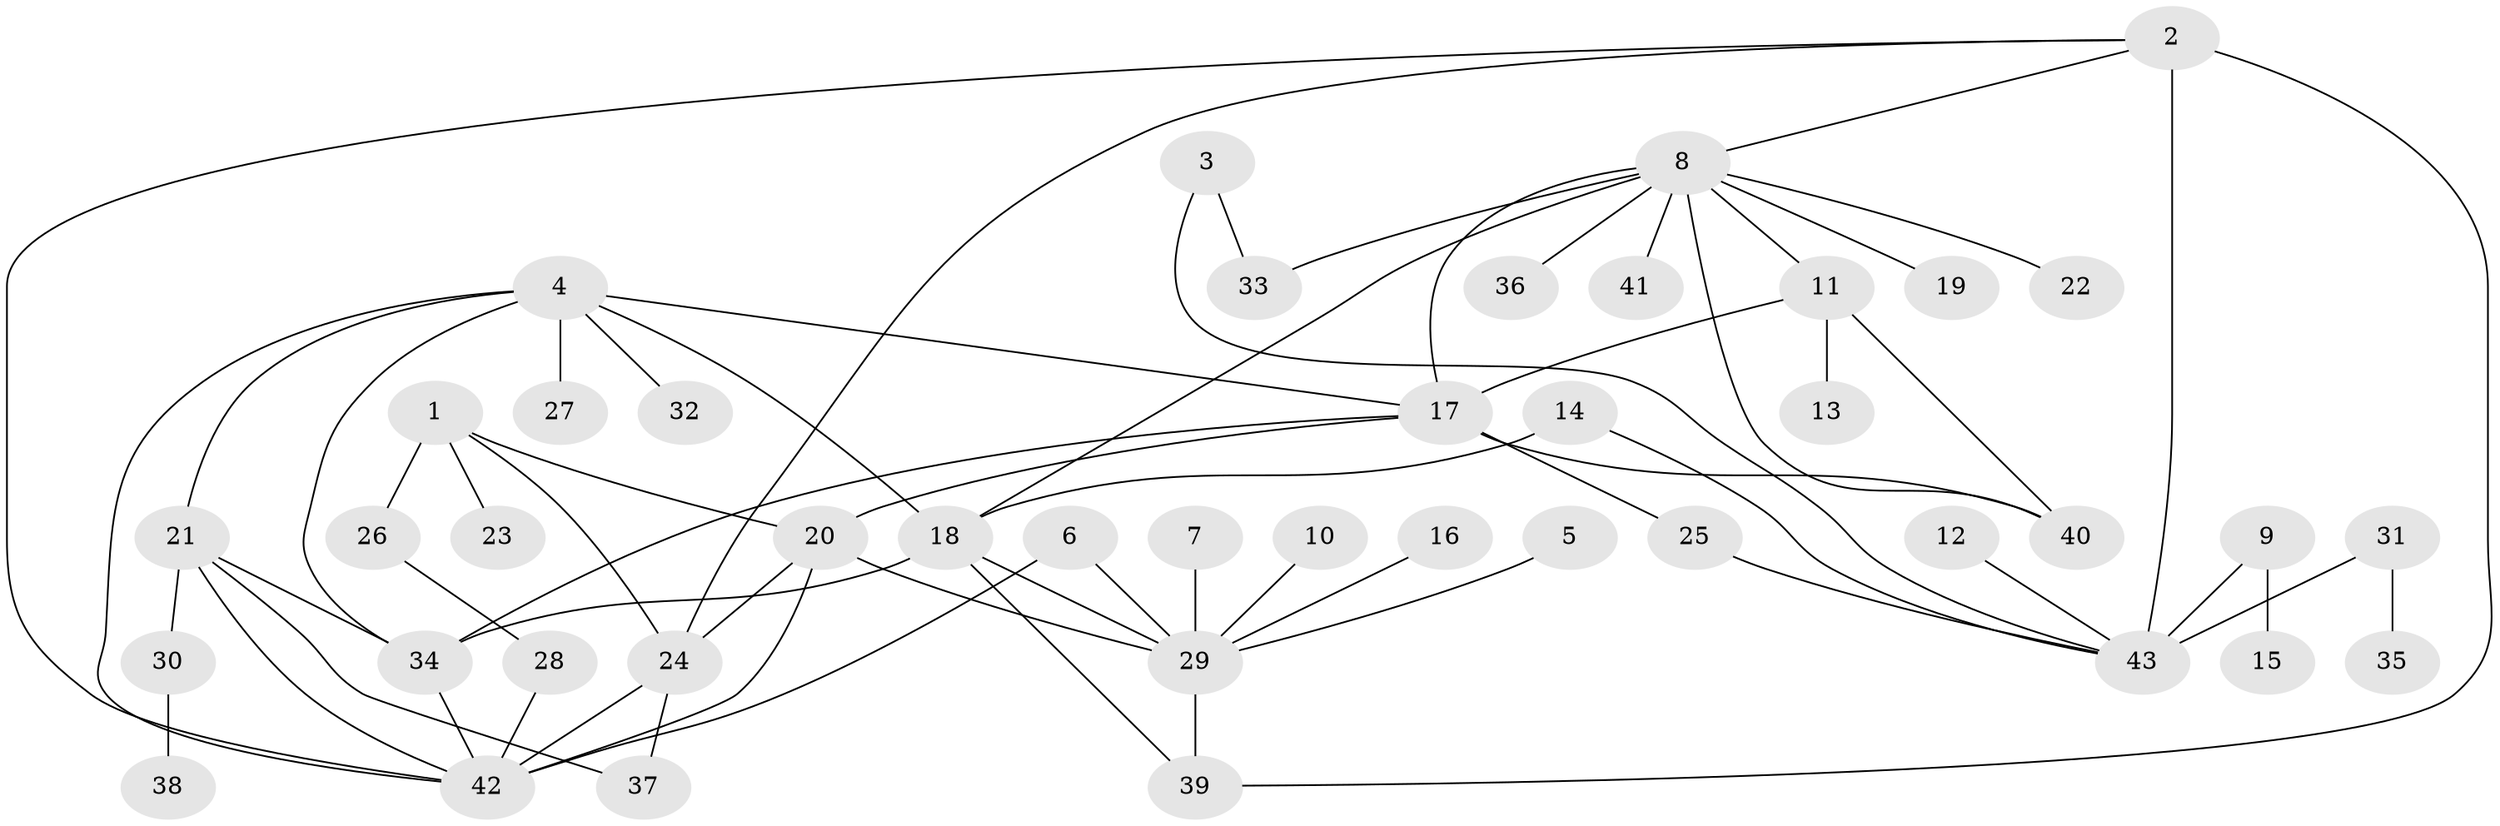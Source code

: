 // original degree distribution, {6: 0.03488372093023256, 8: 0.03488372093023256, 5: 0.046511627906976744, 3: 0.06976744186046512, 11: 0.011627906976744186, 7: 0.046511627906976744, 9: 0.011627906976744186, 12: 0.011627906976744186, 4: 0.023255813953488372, 2: 0.26744186046511625, 1: 0.4418604651162791}
// Generated by graph-tools (version 1.1) at 2025/02/03/09/25 03:02:40]
// undirected, 43 vertices, 65 edges
graph export_dot {
graph [start="1"]
  node [color=gray90,style=filled];
  1;
  2;
  3;
  4;
  5;
  6;
  7;
  8;
  9;
  10;
  11;
  12;
  13;
  14;
  15;
  16;
  17;
  18;
  19;
  20;
  21;
  22;
  23;
  24;
  25;
  26;
  27;
  28;
  29;
  30;
  31;
  32;
  33;
  34;
  35;
  36;
  37;
  38;
  39;
  40;
  41;
  42;
  43;
  1 -- 20 [weight=2.0];
  1 -- 23 [weight=1.0];
  1 -- 24 [weight=2.0];
  1 -- 26 [weight=1.0];
  2 -- 8 [weight=1.0];
  2 -- 24 [weight=1.0];
  2 -- 39 [weight=2.0];
  2 -- 42 [weight=1.0];
  2 -- 43 [weight=3.0];
  3 -- 33 [weight=1.0];
  3 -- 43 [weight=1.0];
  4 -- 17 [weight=1.0];
  4 -- 18 [weight=1.0];
  4 -- 21 [weight=1.0];
  4 -- 27 [weight=1.0];
  4 -- 32 [weight=1.0];
  4 -- 34 [weight=1.0];
  4 -- 42 [weight=1.0];
  5 -- 29 [weight=1.0];
  6 -- 29 [weight=1.0];
  6 -- 42 [weight=1.0];
  7 -- 29 [weight=1.0];
  8 -- 11 [weight=1.0];
  8 -- 17 [weight=1.0];
  8 -- 18 [weight=1.0];
  8 -- 19 [weight=1.0];
  8 -- 22 [weight=1.0];
  8 -- 33 [weight=1.0];
  8 -- 36 [weight=1.0];
  8 -- 40 [weight=1.0];
  8 -- 41 [weight=1.0];
  9 -- 15 [weight=1.0];
  9 -- 43 [weight=1.0];
  10 -- 29 [weight=1.0];
  11 -- 13 [weight=1.0];
  11 -- 17 [weight=1.0];
  11 -- 40 [weight=1.0];
  12 -- 43 [weight=1.0];
  14 -- 18 [weight=1.0];
  14 -- 43 [weight=1.0];
  16 -- 29 [weight=1.0];
  17 -- 20 [weight=1.0];
  17 -- 25 [weight=1.0];
  17 -- 34 [weight=1.0];
  17 -- 40 [weight=1.0];
  18 -- 29 [weight=2.0];
  18 -- 34 [weight=1.0];
  18 -- 39 [weight=1.0];
  20 -- 24 [weight=1.0];
  20 -- 29 [weight=1.0];
  20 -- 42 [weight=1.0];
  21 -- 30 [weight=1.0];
  21 -- 34 [weight=1.0];
  21 -- 37 [weight=1.0];
  21 -- 42 [weight=1.0];
  24 -- 37 [weight=1.0];
  24 -- 42 [weight=1.0];
  25 -- 43 [weight=1.0];
  26 -- 28 [weight=1.0];
  28 -- 42 [weight=1.0];
  29 -- 39 [weight=2.0];
  30 -- 38 [weight=1.0];
  31 -- 35 [weight=1.0];
  31 -- 43 [weight=1.0];
  34 -- 42 [weight=1.0];
}
